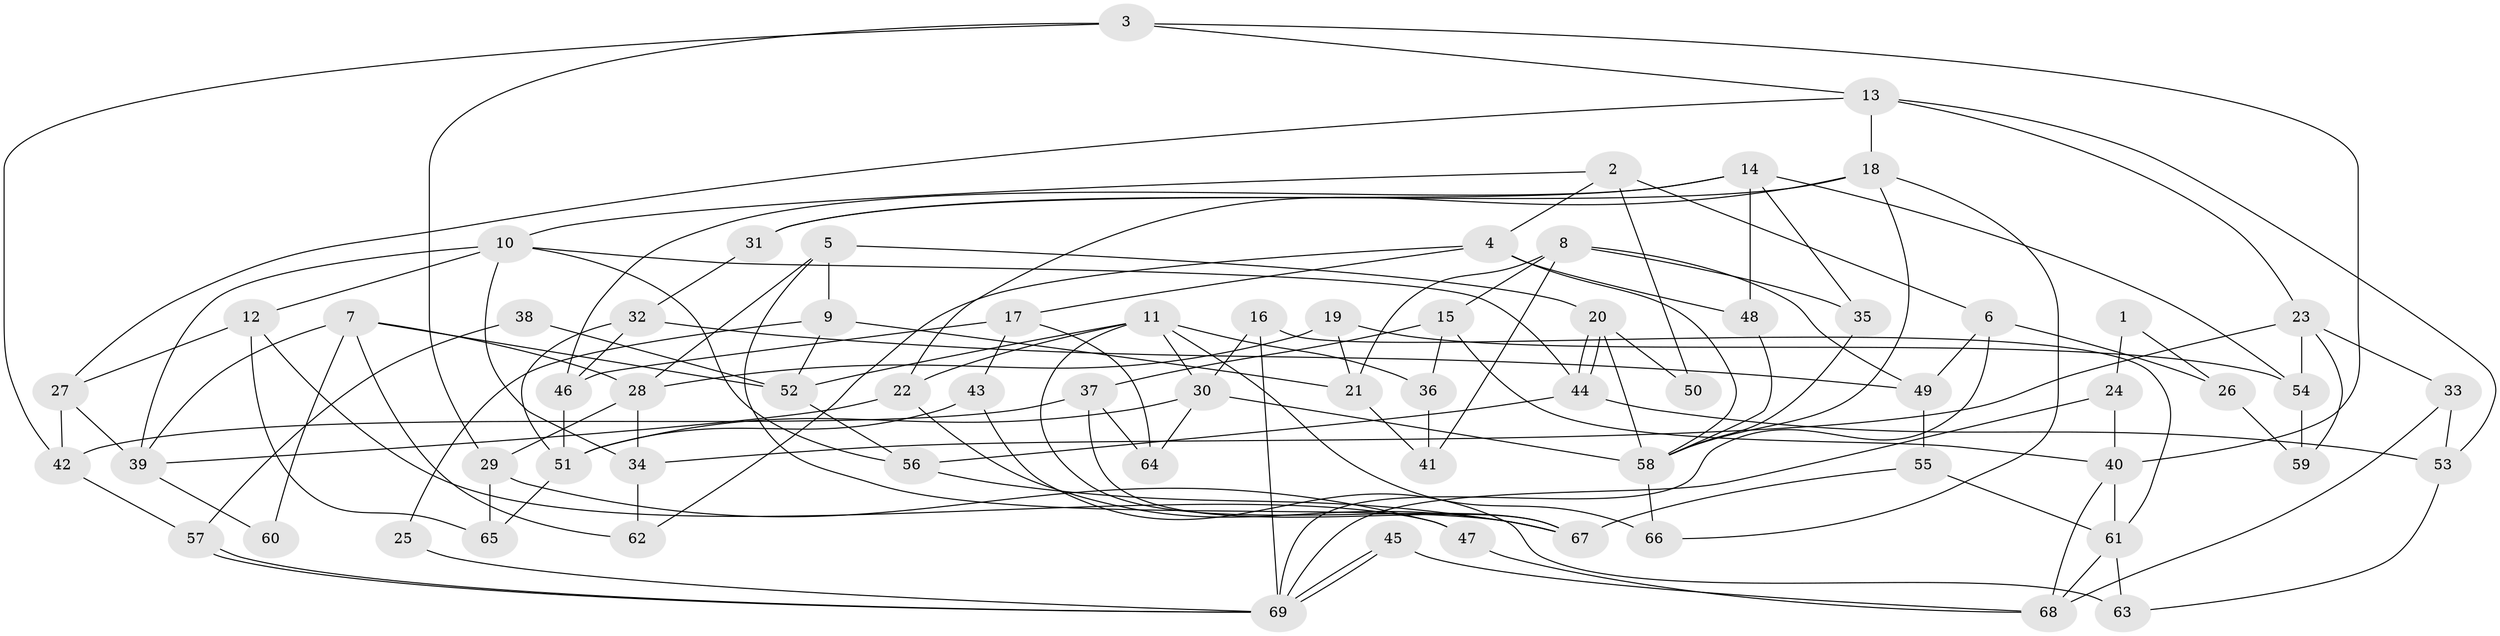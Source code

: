 // coarse degree distribution, {4: 0.3333333333333333, 5: 0.25, 3: 0.22916666666666666, 2: 0.0625, 6: 0.0625, 9: 0.020833333333333332, 1: 0.020833333333333332, 7: 0.020833333333333332}
// Generated by graph-tools (version 1.1) at 2025/53/03/04/25 21:53:53]
// undirected, 69 vertices, 138 edges
graph export_dot {
graph [start="1"]
  node [color=gray90,style=filled];
  1;
  2;
  3;
  4;
  5;
  6;
  7;
  8;
  9;
  10;
  11;
  12;
  13;
  14;
  15;
  16;
  17;
  18;
  19;
  20;
  21;
  22;
  23;
  24;
  25;
  26;
  27;
  28;
  29;
  30;
  31;
  32;
  33;
  34;
  35;
  36;
  37;
  38;
  39;
  40;
  41;
  42;
  43;
  44;
  45;
  46;
  47;
  48;
  49;
  50;
  51;
  52;
  53;
  54;
  55;
  56;
  57;
  58;
  59;
  60;
  61;
  62;
  63;
  64;
  65;
  66;
  67;
  68;
  69;
  1 -- 24;
  1 -- 26;
  2 -- 10;
  2 -- 6;
  2 -- 4;
  2 -- 50;
  3 -- 13;
  3 -- 42;
  3 -- 29;
  3 -- 40;
  4 -- 58;
  4 -- 17;
  4 -- 48;
  4 -- 62;
  5 -- 67;
  5 -- 20;
  5 -- 9;
  5 -- 28;
  6 -- 69;
  6 -- 49;
  6 -- 26;
  7 -- 39;
  7 -- 62;
  7 -- 28;
  7 -- 52;
  7 -- 60;
  8 -- 15;
  8 -- 21;
  8 -- 35;
  8 -- 41;
  8 -- 49;
  9 -- 52;
  9 -- 21;
  9 -- 25;
  10 -- 56;
  10 -- 34;
  10 -- 12;
  10 -- 39;
  10 -- 44;
  11 -- 66;
  11 -- 52;
  11 -- 22;
  11 -- 30;
  11 -- 36;
  11 -- 67;
  12 -- 65;
  12 -- 27;
  12 -- 47;
  13 -- 53;
  13 -- 18;
  13 -- 23;
  13 -- 27;
  14 -- 31;
  14 -- 35;
  14 -- 46;
  14 -- 48;
  14 -- 54;
  15 -- 37;
  15 -- 40;
  15 -- 36;
  16 -- 69;
  16 -- 30;
  16 -- 61;
  17 -- 46;
  17 -- 43;
  17 -- 64;
  18 -- 58;
  18 -- 22;
  18 -- 31;
  18 -- 66;
  19 -- 28;
  19 -- 21;
  19 -- 54;
  20 -- 44;
  20 -- 44;
  20 -- 58;
  20 -- 50;
  21 -- 41;
  22 -- 39;
  22 -- 67;
  23 -- 54;
  23 -- 33;
  23 -- 34;
  23 -- 59;
  24 -- 69;
  24 -- 40;
  25 -- 69;
  26 -- 59;
  27 -- 39;
  27 -- 42;
  28 -- 29;
  28 -- 34;
  29 -- 47;
  29 -- 65;
  30 -- 51;
  30 -- 58;
  30 -- 64;
  31 -- 32;
  32 -- 51;
  32 -- 49;
  32 -- 46;
  33 -- 68;
  33 -- 53;
  34 -- 62;
  35 -- 58;
  36 -- 41;
  37 -- 67;
  37 -- 64;
  37 -- 42;
  38 -- 57;
  38 -- 52;
  39 -- 60;
  40 -- 68;
  40 -- 61;
  42 -- 57;
  43 -- 63;
  43 -- 51;
  44 -- 53;
  44 -- 56;
  45 -- 69;
  45 -- 69;
  45 -- 68;
  46 -- 51;
  47 -- 68;
  48 -- 58;
  49 -- 55;
  51 -- 65;
  52 -- 56;
  53 -- 63;
  54 -- 59;
  55 -- 61;
  55 -- 67;
  56 -- 67;
  57 -- 69;
  57 -- 69;
  58 -- 66;
  61 -- 63;
  61 -- 68;
}
